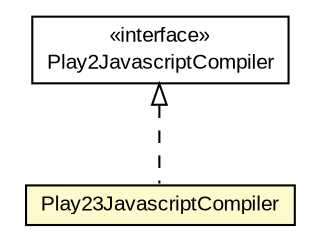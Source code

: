 #!/usr/local/bin/dot
#
# Class diagram 
# Generated by UMLGraph version R5_6-24-gf6e263 (http://www.umlgraph.org/)
#

digraph G {
	edge [fontname="arial",fontsize=10,labelfontname="arial",labelfontsize=10];
	node [fontname="arial",fontsize=10,shape=plaintext];
	nodesep=0.25;
	ranksep=0.5;
	// com.google.code.play2.provider.play23.Play23JavascriptCompiler
	c256 [label=<<table title="com.google.code.play2.provider.play23.Play23JavascriptCompiler" border="0" cellborder="1" cellspacing="0" cellpadding="2" port="p" bgcolor="lemonChiffon" href="./Play23JavascriptCompiler.html">
		<tr><td><table border="0" cellspacing="0" cellpadding="1">
<tr><td align="center" balign="center"> Play23JavascriptCompiler </td></tr>
		</table></td></tr>
		</table>>, URL="./Play23JavascriptCompiler.html", fontname="arial", fontcolor="black", fontsize=10.0];
	//com.google.code.play2.provider.play23.Play23JavascriptCompiler implements com.google.code.play2.provider.api.Play2JavascriptCompiler
	c270:p -> c256:p [dir=back,arrowtail=empty,style=dashed];
	// com.google.code.play2.provider.api.Play2JavascriptCompiler
	c270 [label=<<table title="com.google.code.play2.provider.api.Play2JavascriptCompiler" border="0" cellborder="1" cellspacing="0" cellpadding="2" port="p">
		<tr><td><table border="0" cellspacing="0" cellpadding="1">
<tr><td align="center" balign="center"> &#171;interface&#187; </td></tr>
<tr><td align="center" balign="center"> Play2JavascriptCompiler </td></tr>
		</table></td></tr>
		</table>>, URL="null", fontname="arial", fontcolor="black", fontsize=10.0];
}

